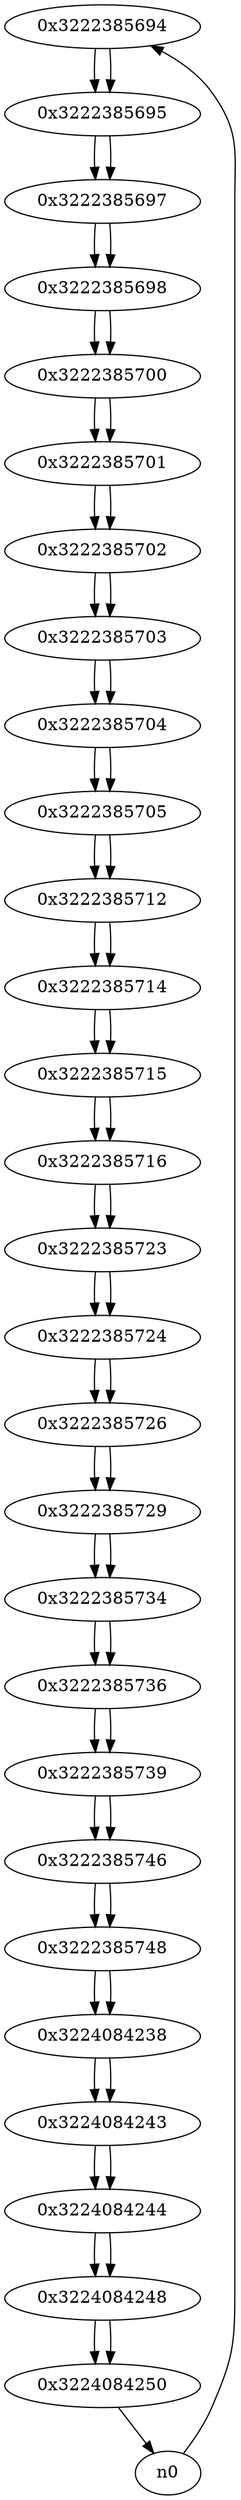 digraph G{
/* nodes */
  n1 [label="0x3222385694"]
  n2 [label="0x3222385695"]
  n3 [label="0x3222385697"]
  n4 [label="0x3222385698"]
  n5 [label="0x3222385700"]
  n6 [label="0x3222385701"]
  n7 [label="0x3222385702"]
  n8 [label="0x3222385703"]
  n9 [label="0x3222385704"]
  n10 [label="0x3222385705"]
  n11 [label="0x3222385712"]
  n12 [label="0x3222385714"]
  n13 [label="0x3222385715"]
  n14 [label="0x3222385716"]
  n15 [label="0x3222385723"]
  n16 [label="0x3222385724"]
  n17 [label="0x3222385726"]
  n18 [label="0x3222385729"]
  n19 [label="0x3222385734"]
  n20 [label="0x3222385736"]
  n21 [label="0x3222385739"]
  n22 [label="0x3222385746"]
  n23 [label="0x3222385748"]
  n24 [label="0x3224084238"]
  n25 [label="0x3224084243"]
  n26 [label="0x3224084244"]
  n27 [label="0x3224084248"]
  n28 [label="0x3224084250"]
/* edges */
n1 -> n2;
n0 -> n1;
n2 -> n3;
n1 -> n2;
n3 -> n4;
n2 -> n3;
n4 -> n5;
n3 -> n4;
n5 -> n6;
n4 -> n5;
n6 -> n7;
n5 -> n6;
n7 -> n8;
n6 -> n7;
n8 -> n9;
n7 -> n8;
n9 -> n10;
n8 -> n9;
n10 -> n11;
n9 -> n10;
n11 -> n12;
n10 -> n11;
n12 -> n13;
n11 -> n12;
n13 -> n14;
n12 -> n13;
n14 -> n15;
n13 -> n14;
n15 -> n16;
n14 -> n15;
n16 -> n17;
n15 -> n16;
n17 -> n18;
n16 -> n17;
n18 -> n19;
n17 -> n18;
n19 -> n20;
n18 -> n19;
n20 -> n21;
n19 -> n20;
n21 -> n22;
n20 -> n21;
n22 -> n23;
n21 -> n22;
n23 -> n24;
n22 -> n23;
n24 -> n25;
n23 -> n24;
n25 -> n26;
n24 -> n25;
n26 -> n27;
n25 -> n26;
n27 -> n28;
n26 -> n27;
n28 -> n0;
n27 -> n28;
}
